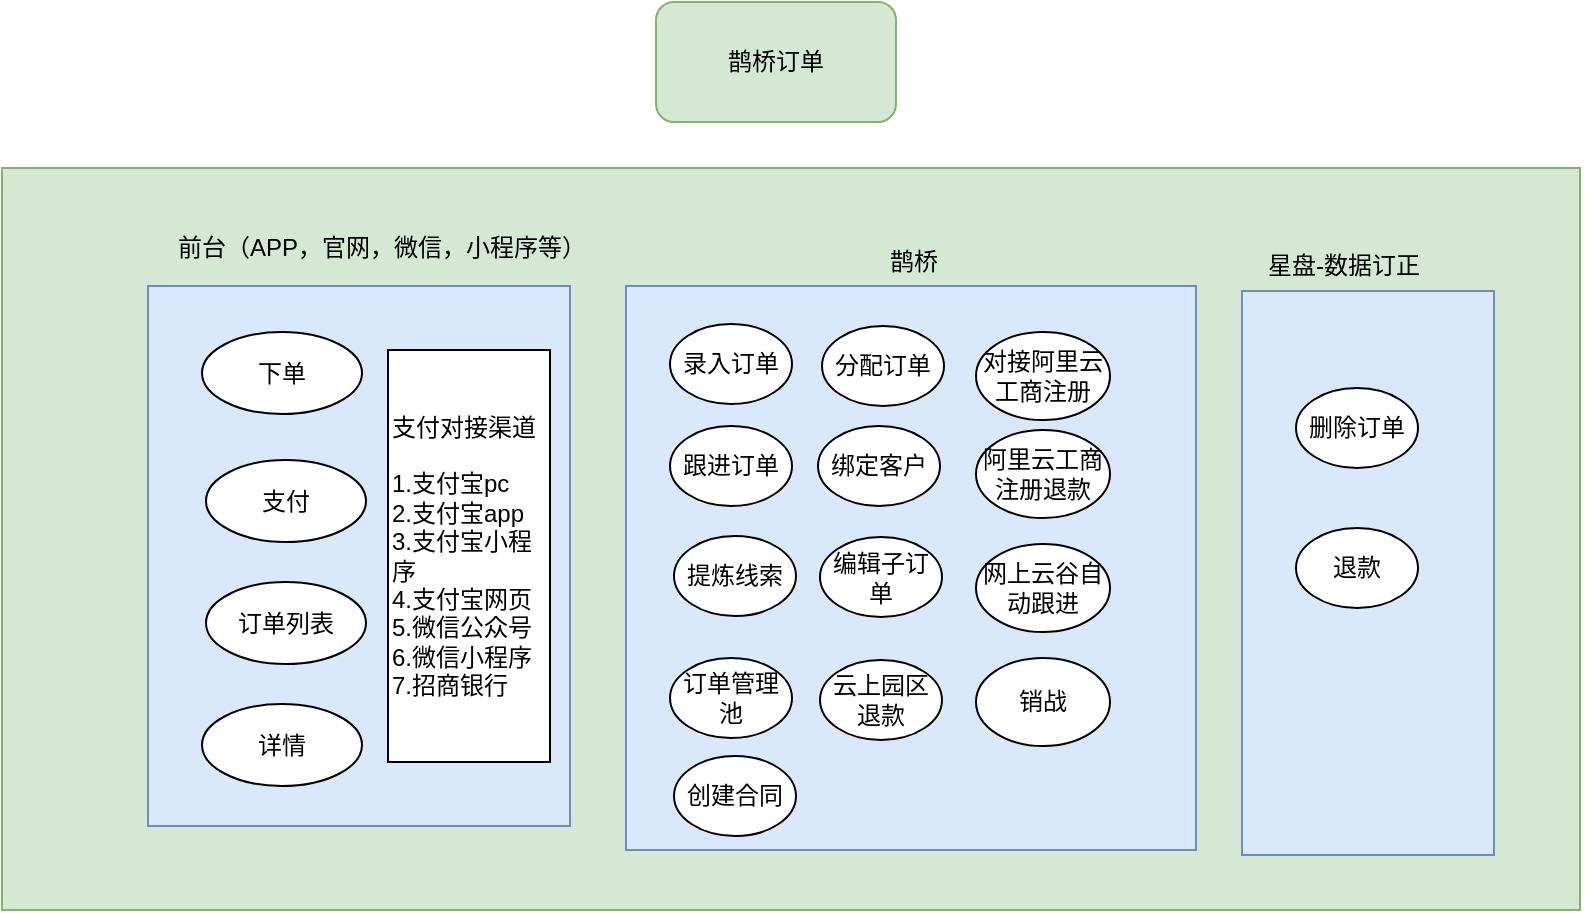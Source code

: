 <mxfile version="13.7.9" type="github">
  <diagram id="CBsvdnUBKDRjt6bONnzu" name="第 1 页">
    <mxGraphModel dx="1382" dy="1305" grid="0" gridSize="10" guides="1" tooltips="1" connect="1" arrows="1" fold="1" page="0" pageScale="1" pageWidth="827" pageHeight="1169" math="0" shadow="0">
      <root>
        <mxCell id="0" />
        <mxCell id="1" parent="0" />
        <mxCell id="tD1dwajd7qNLst6AB-RN-1" value="鹊桥订单" style="rounded=1;whiteSpace=wrap;html=1;fillColor=#d5e8d4;strokeColor=#82b366;" vertex="1" parent="1">
          <mxGeometry x="146" y="-684" width="120" height="60" as="geometry" />
        </mxCell>
        <mxCell id="tD1dwajd7qNLst6AB-RN-2" value="" style="rounded=0;whiteSpace=wrap;html=1;glass=0;fillColor=#d5e8d4;strokeColor=#82b366;" vertex="1" parent="1">
          <mxGeometry x="-181" y="-601" width="789" height="371" as="geometry" />
        </mxCell>
        <mxCell id="tD1dwajd7qNLst6AB-RN-3" value="" style="rounded=0;whiteSpace=wrap;html=1;glass=0;fillColor=#dae8fc;strokeColor=#6c8ebf;" vertex="1" parent="1">
          <mxGeometry x="-108" y="-542" width="211" height="270" as="geometry" />
        </mxCell>
        <mxCell id="tD1dwajd7qNLst6AB-RN-4" value="前台（APP，官网，微信，小程序等）" style="text;html=1;strokeColor=none;fillColor=none;align=center;verticalAlign=middle;whiteSpace=wrap;rounded=0;glass=0;" vertex="1" parent="1">
          <mxGeometry x="-113" y="-574" width="244" height="25" as="geometry" />
        </mxCell>
        <mxCell id="tD1dwajd7qNLst6AB-RN-5" value="下单" style="ellipse;whiteSpace=wrap;html=1;rounded=0;glass=0;" vertex="1" parent="1">
          <mxGeometry x="-81" y="-519" width="80" height="41" as="geometry" />
        </mxCell>
        <mxCell id="tD1dwajd7qNLst6AB-RN-6" value="支付" style="ellipse;whiteSpace=wrap;html=1;rounded=0;glass=0;" vertex="1" parent="1">
          <mxGeometry x="-79" y="-455" width="80" height="41" as="geometry" />
        </mxCell>
        <mxCell id="tD1dwajd7qNLst6AB-RN-7" value="订单列表" style="ellipse;whiteSpace=wrap;html=1;rounded=0;glass=0;" vertex="1" parent="1">
          <mxGeometry x="-79" y="-394" width="80" height="41" as="geometry" />
        </mxCell>
        <mxCell id="tD1dwajd7qNLst6AB-RN-8" value="详情" style="ellipse;whiteSpace=wrap;html=1;rounded=0;glass=0;" vertex="1" parent="1">
          <mxGeometry x="-81" y="-333" width="80" height="41" as="geometry" />
        </mxCell>
        <mxCell id="tD1dwajd7qNLst6AB-RN-9" value="" style="rounded=0;whiteSpace=wrap;html=1;glass=0;fillColor=#dae8fc;strokeColor=#6c8ebf;" vertex="1" parent="1">
          <mxGeometry x="131" y="-542" width="285" height="282" as="geometry" />
        </mxCell>
        <mxCell id="tD1dwajd7qNLst6AB-RN-10" value="鹊桥" style="text;html=1;strokeColor=none;fillColor=none;align=center;verticalAlign=middle;whiteSpace=wrap;rounded=0;glass=0;" vertex="1" parent="1">
          <mxGeometry x="153" y="-567" width="244" height="25" as="geometry" />
        </mxCell>
        <mxCell id="tD1dwajd7qNLst6AB-RN-11" value="录入订单" style="ellipse;whiteSpace=wrap;html=1;rounded=0;glass=0;" vertex="1" parent="1">
          <mxGeometry x="153" y="-523" width="61" height="40" as="geometry" />
        </mxCell>
        <mxCell id="tD1dwajd7qNLst6AB-RN-14" value="分配订单" style="ellipse;whiteSpace=wrap;html=1;rounded=0;glass=0;" vertex="1" parent="1">
          <mxGeometry x="229" y="-522" width="61" height="40" as="geometry" />
        </mxCell>
        <mxCell id="tD1dwajd7qNLst6AB-RN-15" value="跟进订单" style="ellipse;whiteSpace=wrap;html=1;rounded=0;glass=0;" vertex="1" parent="1">
          <mxGeometry x="153" y="-472" width="61" height="40" as="geometry" />
        </mxCell>
        <mxCell id="tD1dwajd7qNLst6AB-RN-16" value="绑定客户" style="ellipse;whiteSpace=wrap;html=1;rounded=0;glass=0;" vertex="1" parent="1">
          <mxGeometry x="227" y="-472" width="61" height="40" as="geometry" />
        </mxCell>
        <mxCell id="tD1dwajd7qNLst6AB-RN-17" value="编辑子订单" style="ellipse;whiteSpace=wrap;html=1;rounded=0;glass=0;" vertex="1" parent="1">
          <mxGeometry x="228" y="-416.5" width="61" height="40" as="geometry" />
        </mxCell>
        <mxCell id="tD1dwajd7qNLst6AB-RN-18" value="云上园区退款" style="ellipse;whiteSpace=wrap;html=1;rounded=0;glass=0;" vertex="1" parent="1">
          <mxGeometry x="228" y="-355" width="61" height="40" as="geometry" />
        </mxCell>
        <mxCell id="tD1dwajd7qNLst6AB-RN-19" value="订单管理池" style="ellipse;whiteSpace=wrap;html=1;rounded=0;glass=0;" vertex="1" parent="1">
          <mxGeometry x="153" y="-356" width="61" height="40" as="geometry" />
        </mxCell>
        <mxCell id="tD1dwajd7qNLst6AB-RN-21" value="支付对接渠道&lt;br&gt;&lt;br&gt;1.支付宝pc&lt;br&gt;2.支付宝app&lt;br&gt;3.支付宝小程序&lt;br&gt;4.支付宝网页&lt;br&gt;5.微信公众号&lt;br&gt;6.微信小程序&lt;br&gt;7.招商银行" style="rounded=0;whiteSpace=wrap;html=1;glass=0;align=left;" vertex="1" parent="1">
          <mxGeometry x="12" y="-510" width="81" height="206" as="geometry" />
        </mxCell>
        <mxCell id="tD1dwajd7qNLst6AB-RN-22" value="提炼线索" style="ellipse;whiteSpace=wrap;html=1;rounded=0;glass=0;" vertex="1" parent="1">
          <mxGeometry x="155" y="-417" width="61" height="40" as="geometry" />
        </mxCell>
        <mxCell id="tD1dwajd7qNLst6AB-RN-23" value="对接阿里云工商注册" style="ellipse;whiteSpace=wrap;html=1;rounded=0;glass=0;" vertex="1" parent="1">
          <mxGeometry x="306" y="-519" width="67" height="44" as="geometry" />
        </mxCell>
        <mxCell id="tD1dwajd7qNLst6AB-RN-24" value="阿里云工商注册退款" style="ellipse;whiteSpace=wrap;html=1;rounded=0;glass=0;" vertex="1" parent="1">
          <mxGeometry x="306" y="-470" width="67" height="44" as="geometry" />
        </mxCell>
        <mxCell id="tD1dwajd7qNLst6AB-RN-25" value="网上云谷自动跟进" style="ellipse;whiteSpace=wrap;html=1;rounded=0;glass=0;" vertex="1" parent="1">
          <mxGeometry x="306" y="-413" width="67" height="44" as="geometry" />
        </mxCell>
        <mxCell id="tD1dwajd7qNLst6AB-RN-26" value="销战" style="ellipse;whiteSpace=wrap;html=1;rounded=0;glass=0;" vertex="1" parent="1">
          <mxGeometry x="306" y="-356" width="67" height="44" as="geometry" />
        </mxCell>
        <mxCell id="tD1dwajd7qNLst6AB-RN-27" value="星盘-数据订正" style="text;html=1;strokeColor=none;fillColor=none;align=center;verticalAlign=middle;whiteSpace=wrap;rounded=0;glass=0;" vertex="1" parent="1">
          <mxGeometry x="368" y="-565" width="244" height="25" as="geometry" />
        </mxCell>
        <mxCell id="tD1dwajd7qNLst6AB-RN-28" value="" style="rounded=0;whiteSpace=wrap;html=1;glass=0;fillColor=#dae8fc;strokeColor=#6c8ebf;" vertex="1" parent="1">
          <mxGeometry x="439" y="-539.5" width="126" height="282" as="geometry" />
        </mxCell>
        <mxCell id="tD1dwajd7qNLst6AB-RN-29" value="删除订单" style="ellipse;whiteSpace=wrap;html=1;rounded=0;glass=0;" vertex="1" parent="1">
          <mxGeometry x="466" y="-491" width="61" height="40" as="geometry" />
        </mxCell>
        <mxCell id="tD1dwajd7qNLst6AB-RN-30" value="退款" style="ellipse;whiteSpace=wrap;html=1;rounded=0;glass=0;" vertex="1" parent="1">
          <mxGeometry x="466" y="-421" width="61" height="40" as="geometry" />
        </mxCell>
        <mxCell id="tD1dwajd7qNLst6AB-RN-32" value="创建合同" style="ellipse;whiteSpace=wrap;html=1;rounded=0;glass=0;" vertex="1" parent="1">
          <mxGeometry x="155" y="-307" width="61" height="40" as="geometry" />
        </mxCell>
      </root>
    </mxGraphModel>
  </diagram>
</mxfile>
